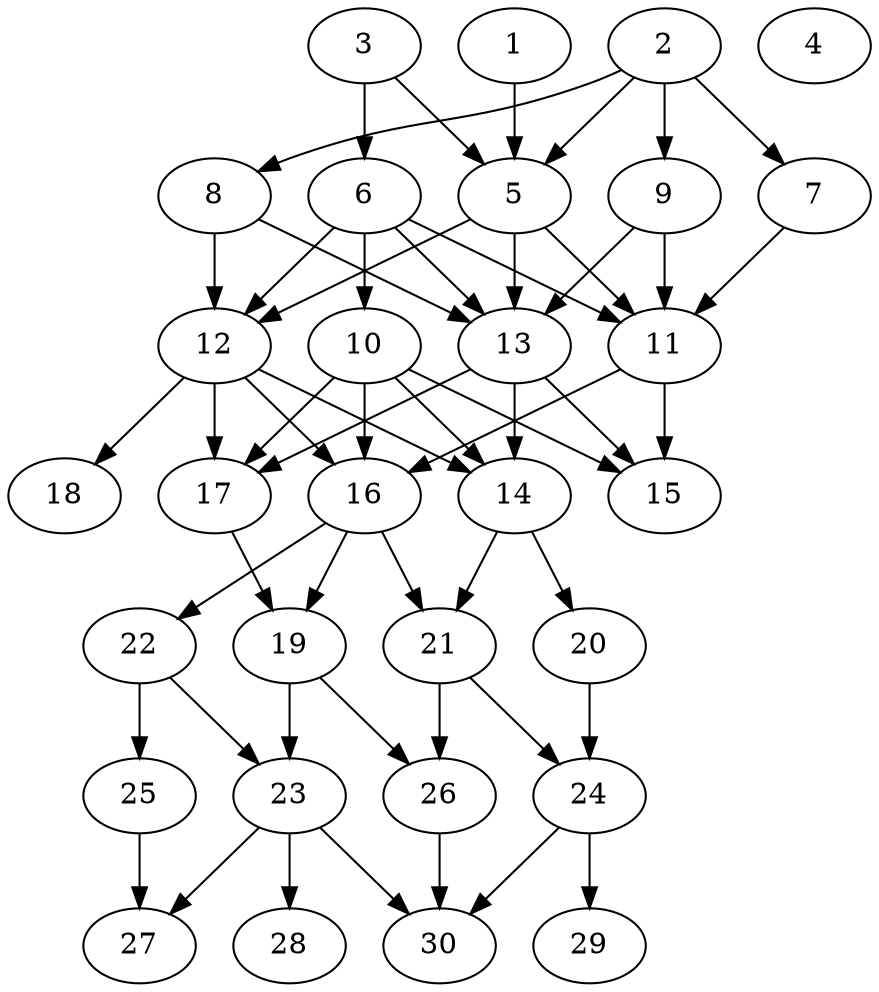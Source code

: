 // DAG automatically generated by daggen at Thu Oct  3 14:04:18 2019
// ./daggen --dot -n 30 --ccr 0.4 --fat 0.5 --regular 0.9 --density 0.7 --mindata 5242880 --maxdata 52428800 
digraph G {
  1 [size="15659520", alpha="0.16", expect_size="6263808"] 
  1 -> 5 [size ="6263808"]
  2 [size="88819200", alpha="0.15", expect_size="35527680"] 
  2 -> 5 [size ="35527680"]
  2 -> 7 [size ="35527680"]
  2 -> 8 [size ="35527680"]
  2 -> 9 [size ="35527680"]
  3 [size="122319360", alpha="0.18", expect_size="48927744"] 
  3 -> 5 [size ="48927744"]
  3 -> 6 [size ="48927744"]
  4 [size="48440320", alpha="0.20", expect_size="19376128"] 
  5 [size="129528320", alpha="0.02", expect_size="51811328"] 
  5 -> 11 [size ="51811328"]
  5 -> 12 [size ="51811328"]
  5 -> 13 [size ="51811328"]
  6 [size="16965120", alpha="0.18", expect_size="6786048"] 
  6 -> 10 [size ="6786048"]
  6 -> 11 [size ="6786048"]
  6 -> 12 [size ="6786048"]
  6 -> 13 [size ="6786048"]
  7 [size="108183040", alpha="0.10", expect_size="43273216"] 
  7 -> 11 [size ="43273216"]
  8 [size="39121920", alpha="0.05", expect_size="15648768"] 
  8 -> 12 [size ="15648768"]
  8 -> 13 [size ="15648768"]
  9 [size="97448960", alpha="0.11", expect_size="38979584"] 
  9 -> 11 [size ="38979584"]
  9 -> 13 [size ="38979584"]
  10 [size="89187840", alpha="0.14", expect_size="35675136"] 
  10 -> 14 [size ="35675136"]
  10 -> 15 [size ="35675136"]
  10 -> 16 [size ="35675136"]
  10 -> 17 [size ="35675136"]
  11 [size="89745920", alpha="0.03", expect_size="35898368"] 
  11 -> 15 [size ="35898368"]
  11 -> 16 [size ="35898368"]
  12 [size="63649280", alpha="0.19", expect_size="25459712"] 
  12 -> 14 [size ="25459712"]
  12 -> 16 [size ="25459712"]
  12 -> 17 [size ="25459712"]
  12 -> 18 [size ="25459712"]
  13 [size="33405440", alpha="0.12", expect_size="13362176"] 
  13 -> 14 [size ="13362176"]
  13 -> 15 [size ="13362176"]
  13 -> 17 [size ="13362176"]
  14 [size="20208640", alpha="0.12", expect_size="8083456"] 
  14 -> 20 [size ="8083456"]
  14 -> 21 [size ="8083456"]
  15 [size="17594880", alpha="0.13", expect_size="7037952"] 
  16 [size="26741760", alpha="0.01", expect_size="10696704"] 
  16 -> 19 [size ="10696704"]
  16 -> 21 [size ="10696704"]
  16 -> 22 [size ="10696704"]
  17 [size="17625600", alpha="0.04", expect_size="7050240"] 
  17 -> 19 [size ="7050240"]
  18 [size="75957760", alpha="0.09", expect_size="30383104"] 
  19 [size="104384000", alpha="0.12", expect_size="41753600"] 
  19 -> 23 [size ="41753600"]
  19 -> 26 [size ="41753600"]
  20 [size="49438720", alpha="0.03", expect_size="19775488"] 
  20 -> 24 [size ="19775488"]
  21 [size="16376320", alpha="0.14", expect_size="6550528"] 
  21 -> 24 [size ="6550528"]
  21 -> 26 [size ="6550528"]
  22 [size="34058240", alpha="0.18", expect_size="13623296"] 
  22 -> 23 [size ="13623296"]
  22 -> 25 [size ="13623296"]
  23 [size="29324800", alpha="0.00", expect_size="11729920"] 
  23 -> 27 [size ="11729920"]
  23 -> 28 [size ="11729920"]
  23 -> 30 [size ="11729920"]
  24 [size="99018240", alpha="0.09", expect_size="39607296"] 
  24 -> 29 [size ="39607296"]
  24 -> 30 [size ="39607296"]
  25 [size="52723200", alpha="0.17", expect_size="21089280"] 
  25 -> 27 [size ="21089280"]
  26 [size="126627840", alpha="0.06", expect_size="50651136"] 
  26 -> 30 [size ="50651136"]
  27 [size="14899200", alpha="0.11", expect_size="5959680"] 
  28 [size="40701440", alpha="0.00", expect_size="16280576"] 
  29 [size="95324160", alpha="0.04", expect_size="38129664"] 
  30 [size="49134080", alpha="0.00", expect_size="19653632"] 
}
